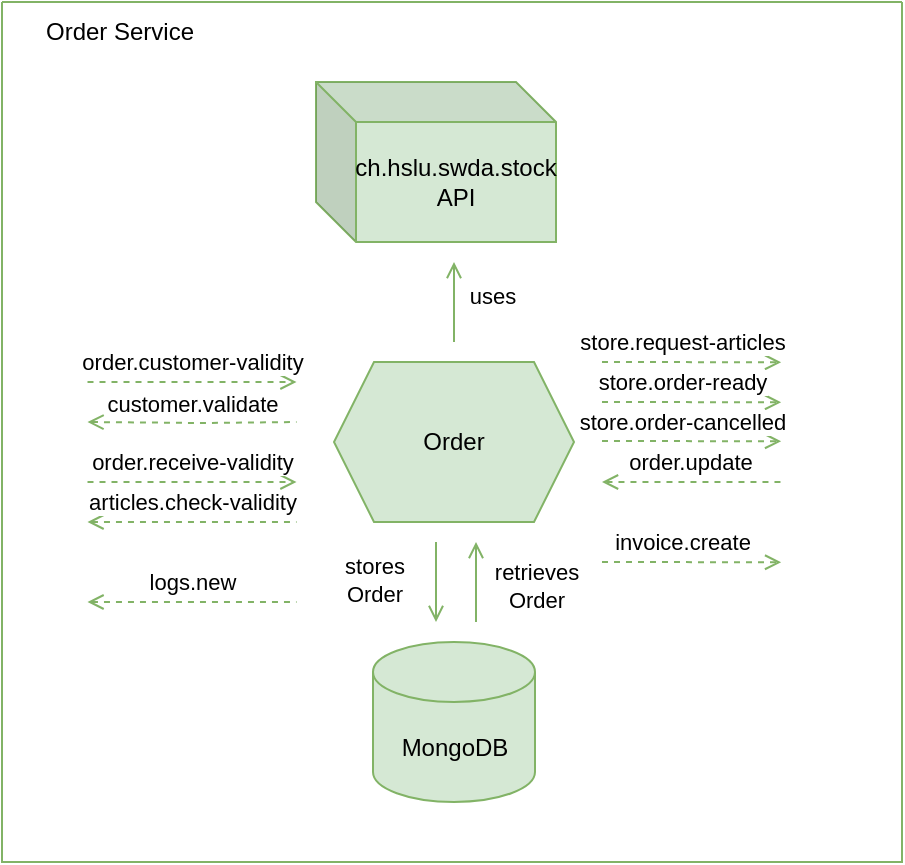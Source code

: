 <mxfile version="22.1.22" type="embed">
  <diagram name="Page-1" id="oB8MHlwppOr-tE6rPpJF">
    <mxGraphModel dx="1089" dy="576" grid="1" gridSize="10" guides="1" tooltips="1" connect="1" arrows="1" fold="1" page="1" pageScale="1" pageWidth="1169" pageHeight="1654" math="0" shadow="0">
      <root>
        <mxCell id="0" />
        <mxCell id="1" parent="0" />
        <mxCell id="2" value="" style="swimlane;startSize=0;fillColor=#d5e8d4;strokeColor=#82b366;" vertex="1" parent="1">
          <mxGeometry x="340" y="320" width="450" height="430" as="geometry" />
        </mxCell>
        <mxCell id="3" value="Order" style="shape=hexagon;perimeter=hexagonPerimeter2;whiteSpace=wrap;html=1;fixedSize=1;fillColor=#d5e8d4;strokeColor=#82b366;" vertex="1" parent="2">
          <mxGeometry x="166" y="180" width="120" height="80" as="geometry" />
        </mxCell>
        <mxCell id="4" value="" style="rounded=0;orthogonalLoop=1;jettySize=auto;html=1;dashed=1;endArrow=open;endFill=0;fillColor=#d5e8d4;strokeColor=#82b366;entryX=0;entryY=0.5;entryDx=0;entryDy=0;" edge="1" parent="2">
          <mxGeometry relative="1" as="geometry">
            <mxPoint x="42.75" y="190" as="sourcePoint" />
            <mxPoint x="147.25" y="190" as="targetPoint" />
          </mxGeometry>
        </mxCell>
        <mxCell id="5" value="order.customer-validity" style="edgeLabel;html=1;align=center;verticalAlign=middle;resizable=0;points=[];" connectable="0" vertex="1" parent="4">
          <mxGeometry x="0.066" y="1" relative="1" as="geometry">
            <mxPoint x="-4" y="-9" as="offset" />
          </mxGeometry>
        </mxCell>
        <mxCell id="8" value="" style="rounded=0;orthogonalLoop=1;jettySize=auto;html=1;dashed=1;endArrow=open;endFill=0;fillColor=#d5e8d4;strokeColor=#82b366;exitX=1;exitY=0.25;exitDx=0;exitDy=0;" edge="1" parent="2">
          <mxGeometry relative="1" as="geometry">
            <mxPoint x="299.999" y="179.997" as="sourcePoint" />
            <mxPoint x="389.57" y="180.14" as="targetPoint" />
          </mxGeometry>
        </mxCell>
        <mxCell id="9" value="store.request-articles" style="edgeLabel;html=1;align=center;verticalAlign=middle;resizable=0;points=[];" connectable="0" vertex="1" parent="8">
          <mxGeometry x="0.066" y="1" relative="1" as="geometry">
            <mxPoint x="-8" y="-9" as="offset" />
          </mxGeometry>
        </mxCell>
        <mxCell id="10" value="MongoDB" style="shape=cylinder3;whiteSpace=wrap;html=1;boundedLbl=1;backgroundOutline=1;size=15;fillColor=#d5e8d4;strokeColor=#82b366;" vertex="1" parent="2">
          <mxGeometry x="185.5" y="320" width="81" height="80" as="geometry" />
        </mxCell>
        <mxCell id="11" value="" style="endArrow=open;html=1;rounded=0;fillColor=#d5e8d4;strokeColor=#82b366;startArrow=none;startFill=0;endFill=0;" edge="1" parent="2">
          <mxGeometry width="50" height="50" relative="1" as="geometry">
            <mxPoint x="217" y="270" as="sourcePoint" />
            <mxPoint x="217" y="310" as="targetPoint" />
          </mxGeometry>
        </mxCell>
        <mxCell id="12" value="stores&lt;br&gt;Order" style="edgeLabel;html=1;align=center;verticalAlign=middle;resizable=0;points=[];" vertex="1" connectable="0" parent="11">
          <mxGeometry x="-0.053" y="-1" relative="1" as="geometry">
            <mxPoint x="-30" as="offset" />
          </mxGeometry>
        </mxCell>
        <mxCell id="13" value="" style="endArrow=none;html=1;rounded=0;fillColor=#d5e8d4;strokeColor=#82b366;startArrow=open;startFill=0;endFill=0;" edge="1" parent="2">
          <mxGeometry width="50" height="50" relative="1" as="geometry">
            <mxPoint x="237" y="270" as="sourcePoint" />
            <mxPoint x="237" y="310" as="targetPoint" />
          </mxGeometry>
        </mxCell>
        <mxCell id="14" value="retrieves&lt;br&gt;Order" style="edgeLabel;html=1;align=center;verticalAlign=middle;resizable=0;points=[];" vertex="1" connectable="0" parent="13">
          <mxGeometry x="0.085" y="-2" relative="1" as="geometry">
            <mxPoint x="32" as="offset" />
          </mxGeometry>
        </mxCell>
        <mxCell id="15" value="ch.hslu.swda.stock API" style="shape=cube;whiteSpace=wrap;html=1;boundedLbl=1;backgroundOutline=1;darkOpacity=0.05;darkOpacity2=0.1;fillColor=#d5e8d4;strokeColor=#82b366;" vertex="1" parent="2">
          <mxGeometry x="157" y="40" width="120" height="80" as="geometry" />
        </mxCell>
        <mxCell id="16" value="" style="endArrow=open;html=1;rounded=0;fillColor=#d5e8d4;strokeColor=#82b366;endFill=0;" edge="1" parent="2">
          <mxGeometry width="50" height="50" relative="1" as="geometry">
            <mxPoint x="226" y="170" as="sourcePoint" />
            <mxPoint x="226" y="130" as="targetPoint" />
          </mxGeometry>
        </mxCell>
        <mxCell id="17" value="uses" style="edgeLabel;html=1;align=center;verticalAlign=middle;resizable=0;points=[];" vertex="1" connectable="0" parent="16">
          <mxGeometry x="-0.25" relative="1" as="geometry">
            <mxPoint x="19" y="-8" as="offset" />
          </mxGeometry>
        </mxCell>
        <mxCell id="18" value="Order Service" style="text;html=1;align=left;verticalAlign=middle;resizable=0;points=[];autosize=1;strokeColor=none;fillColor=none;" vertex="1" parent="2">
          <mxGeometry x="20" width="100" height="30" as="geometry" />
        </mxCell>
        <mxCell id="23" value="" style="rounded=0;orthogonalLoop=1;jettySize=auto;html=1;dashed=1;endArrow=open;endFill=0;fillColor=#d5e8d4;strokeColor=#82b366;entryX=0;entryY=0.5;entryDx=0;entryDy=0;" edge="1" parent="2">
          <mxGeometry relative="1" as="geometry">
            <mxPoint x="42.75" y="240" as="sourcePoint" />
            <mxPoint x="147.25" y="240" as="targetPoint" />
          </mxGeometry>
        </mxCell>
        <mxCell id="24" value="order.receive-validity" style="edgeLabel;html=1;align=center;verticalAlign=middle;resizable=0;points=[];" connectable="0" vertex="1" parent="23">
          <mxGeometry x="0.066" y="1" relative="1" as="geometry">
            <mxPoint x="-4" y="-9" as="offset" />
          </mxGeometry>
        </mxCell>
        <mxCell id="25" value="" style="rounded=0;orthogonalLoop=1;jettySize=auto;html=1;dashed=1;endArrow=none;endFill=0;fillColor=#d5e8d4;strokeColor=#82b366;entryX=0;entryY=0.5;entryDx=0;entryDy=0;startArrow=open;startFill=0;" edge="1" parent="2">
          <mxGeometry relative="1" as="geometry">
            <mxPoint x="42.75" y="260" as="sourcePoint" />
            <mxPoint x="147.25" y="260" as="targetPoint" />
          </mxGeometry>
        </mxCell>
        <mxCell id="26" value="articles.check-validity" style="edgeLabel;html=1;align=center;verticalAlign=middle;resizable=0;points=[];" connectable="0" vertex="1" parent="25">
          <mxGeometry x="0.066" y="1" relative="1" as="geometry">
            <mxPoint x="-4" y="-9" as="offset" />
          </mxGeometry>
        </mxCell>
        <mxCell id="29" value="" style="rounded=0;orthogonalLoop=1;jettySize=auto;html=1;dashed=1;endArrow=none;endFill=0;fillColor=#d5e8d4;strokeColor=#82b366;entryX=0;entryY=0.5;entryDx=0;entryDy=0;startArrow=open;startFill=0;" edge="1" parent="2">
          <mxGeometry relative="1" as="geometry">
            <mxPoint x="42.75" y="210" as="sourcePoint" />
            <mxPoint x="147.25" y="210" as="targetPoint" />
            <Array as="points">
              <mxPoint x="100" y="210.5" />
            </Array>
          </mxGeometry>
        </mxCell>
        <mxCell id="30" value="customer.validate" style="edgeLabel;html=1;align=center;verticalAlign=middle;resizable=0;points=[];" connectable="0" vertex="1" parent="29">
          <mxGeometry x="0.066" y="1" relative="1" as="geometry">
            <mxPoint x="-4" y="-9" as="offset" />
          </mxGeometry>
        </mxCell>
        <mxCell id="31" value="" style="rounded=0;orthogonalLoop=1;jettySize=auto;html=1;dashed=1;endArrow=none;endFill=0;fillColor=#d5e8d4;strokeColor=#82b366;entryX=0;entryY=0.5;entryDx=0;entryDy=0;startArrow=open;startFill=0;" edge="1" parent="2">
          <mxGeometry relative="1" as="geometry">
            <mxPoint x="42.75" y="300" as="sourcePoint" />
            <mxPoint x="147.25" y="300" as="targetPoint" />
          </mxGeometry>
        </mxCell>
        <mxCell id="32" value="logs.new" style="edgeLabel;html=1;align=center;verticalAlign=middle;resizable=0;points=[];" connectable="0" vertex="1" parent="31">
          <mxGeometry x="0.066" y="1" relative="1" as="geometry">
            <mxPoint x="-4" y="-9" as="offset" />
          </mxGeometry>
        </mxCell>
        <mxCell id="34" value="" style="rounded=0;orthogonalLoop=1;jettySize=auto;html=1;dashed=1;endArrow=none;endFill=0;fillColor=#d5e8d4;strokeColor=#82b366;startArrow=open;startFill=0;" edge="1" parent="2">
          <mxGeometry relative="1" as="geometry">
            <mxPoint x="300" y="240" as="sourcePoint" />
            <mxPoint x="390" y="240" as="targetPoint" />
          </mxGeometry>
        </mxCell>
        <mxCell id="35" value="order.update" style="edgeLabel;html=1;align=center;verticalAlign=middle;resizable=0;points=[];" connectable="0" vertex="1" parent="34">
          <mxGeometry x="0.066" y="1" relative="1" as="geometry">
            <mxPoint x="-4" y="-9" as="offset" />
          </mxGeometry>
        </mxCell>
        <mxCell id="36" value="" style="rounded=0;orthogonalLoop=1;jettySize=auto;html=1;dashed=1;endArrow=open;endFill=0;fillColor=#d5e8d4;strokeColor=#82b366;exitX=1;exitY=0.25;exitDx=0;exitDy=0;" edge="1" parent="2">
          <mxGeometry relative="1" as="geometry">
            <mxPoint x="299.999" y="199.997" as="sourcePoint" />
            <mxPoint x="389.57" y="200.14" as="targetPoint" />
          </mxGeometry>
        </mxCell>
        <mxCell id="37" value="store.order-ready" style="edgeLabel;html=1;align=center;verticalAlign=middle;resizable=0;points=[];" connectable="0" vertex="1" parent="36">
          <mxGeometry x="0.066" y="1" relative="1" as="geometry">
            <mxPoint x="-8" y="-9" as="offset" />
          </mxGeometry>
        </mxCell>
        <mxCell id="38" value="" style="rounded=0;orthogonalLoop=1;jettySize=auto;html=1;dashed=1;endArrow=open;endFill=0;fillColor=#d5e8d4;strokeColor=#82b366;exitX=1;exitY=0.25;exitDx=0;exitDy=0;" edge="1" parent="2">
          <mxGeometry relative="1" as="geometry">
            <mxPoint x="299.999" y="219.497" as="sourcePoint" />
            <mxPoint x="389.57" y="219.64" as="targetPoint" />
          </mxGeometry>
        </mxCell>
        <mxCell id="39" value="store.order-cancelled" style="edgeLabel;html=1;align=center;verticalAlign=middle;resizable=0;points=[];" connectable="0" vertex="1" parent="38">
          <mxGeometry x="0.066" y="1" relative="1" as="geometry">
            <mxPoint x="-8" y="-9" as="offset" />
          </mxGeometry>
        </mxCell>
        <mxCell id="40" value="" style="rounded=0;orthogonalLoop=1;jettySize=auto;html=1;dashed=1;endArrow=open;endFill=0;fillColor=#d5e8d4;strokeColor=#82b366;exitX=1;exitY=0.25;exitDx=0;exitDy=0;" edge="1" parent="2">
          <mxGeometry relative="1" as="geometry">
            <mxPoint x="299.999" y="279.997" as="sourcePoint" />
            <mxPoint x="389.57" y="280.14" as="targetPoint" />
          </mxGeometry>
        </mxCell>
        <mxCell id="41" value="invoice.create" style="edgeLabel;html=1;align=center;verticalAlign=middle;resizable=0;points=[];" connectable="0" vertex="1" parent="40">
          <mxGeometry x="0.066" y="1" relative="1" as="geometry">
            <mxPoint x="-8" y="-9" as="offset" />
          </mxGeometry>
        </mxCell>
      </root>
    </mxGraphModel>
  </diagram>
</mxfile>
